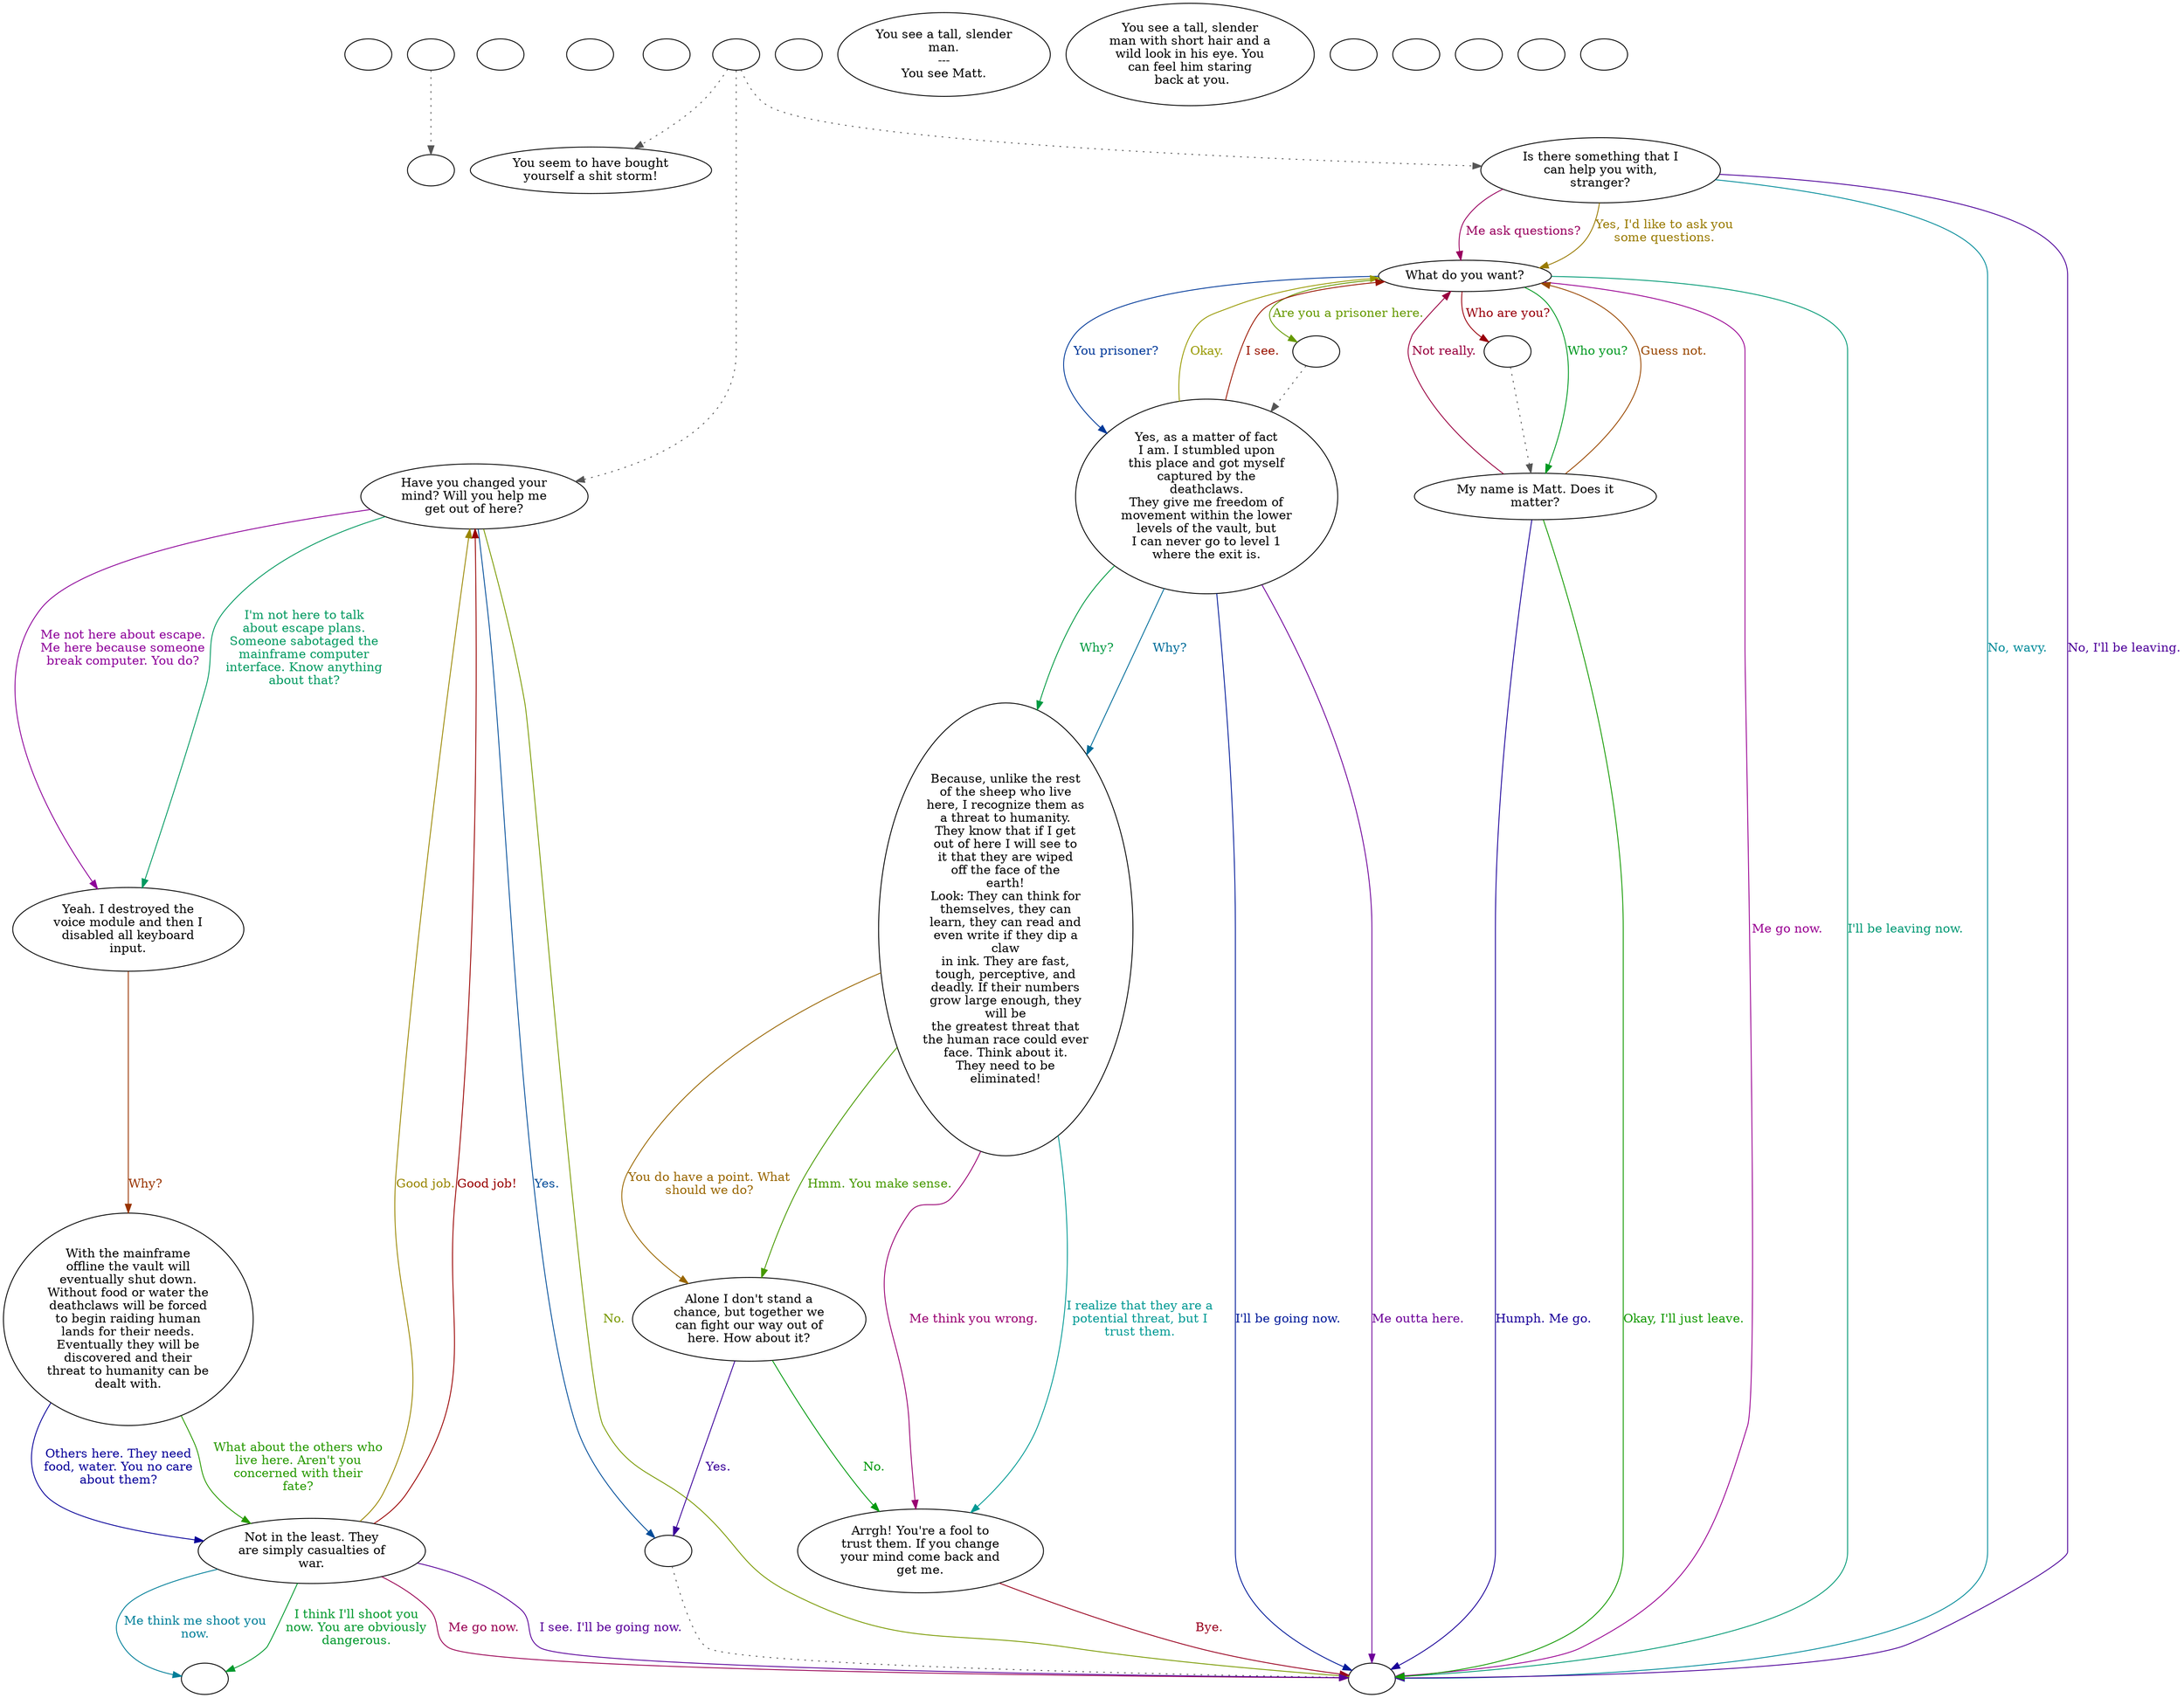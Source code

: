 digraph ocmatt {
  "checkPartyMembersNearDoor" [style=filled       fillcolor="#FFFFFF"       color="#000000"]
  "checkPartyMembersNearDoor" [label=""]
  "old_pickup_p_proc" [style=filled       fillcolor="#FFFFFF"       color="#000000"]
  "old_pickup_p_proc" [label=""]
  "pickup_p_proc" [style=filled       fillcolor="#FFFFFF"       color="#000000"]
  "pickup_p_proc" -> "old_pickup_p_proc" [style=dotted color="#555555"]
  "pickup_p_proc" [label=""]
  "getTimeBit" [style=filled       fillcolor="#FFFFFF"       color="#000000"]
  "getTimeBit" [label=""]
  "start" [style=filled       fillcolor="#FFFFFF"       color="#000000"]
  "start" [label=""]
  "critter_p_proc" [style=filled       fillcolor="#FFFFFF"       color="#000000"]
  "critter_p_proc" [label=""]
  "talk_p_proc" [style=filled       fillcolor="#FFFFFF"       color="#000000"]
  "talk_p_proc" -> "Node009" [style=dotted color="#555555"]
  "talk_p_proc" -> "Node008" [style=dotted color="#555555"]
  "talk_p_proc" -> "Node001" [style=dotted color="#555555"]
  "talk_p_proc" [label=""]
  "destroy_p_proc" [style=filled       fillcolor="#FFFFFF"       color="#000000"]
  "destroy_p_proc" [label=""]
  "look_at_p_proc" [style=filled       fillcolor="#FFFFFF"       color="#000000"]
  "look_at_p_proc" [label="You see a tall, slender\nman.\n---\nYou see Matt."]
  "description_p_proc" [style=filled       fillcolor="#FFFFFF"       color="#000000"]
  "description_p_proc" [label="You see a tall, slender\nman with short hair and a\nwild look in his eye. You\ncan feel him staring\n back at you."]
  "use_skill_on_p_proc" [style=filled       fillcolor="#FFFFFF"       color="#000000"]
  "use_skill_on_p_proc" [label=""]
  "damage_p_proc" [style=filled       fillcolor="#FFFFFF"       color="#000000"]
  "damage_p_proc" [label=""]
  "map_enter_p_proc" [style=filled       fillcolor="#FFFFFF"       color="#000000"]
  "map_enter_p_proc" [label=""]
  "push_p_proc" [style=filled       fillcolor="#FFFFFF"       color="#000000"]
  "push_p_proc" [label=""]
  "timed_event_p_proc" [style=filled       fillcolor="#FFFFFF"       color="#000000"]
  "timed_event_p_proc" [label=""]
  "Node998" [style=filled       fillcolor="#FFFFFF"       color="#000000"]
  "Node998" [label=""]
  "Node999" [style=filled       fillcolor="#FFFFFF"       color="#000000"]
  "Node999" [label=""]
  "Node001" [style=filled       fillcolor="#FFFFFF"       color="#000000"]
  "Node001" [label="Is there something that I\ncan help you with,\nstranger?"]
  "Node001" -> "Node002" [label="Me ask questions?" color="#99005F" fontcolor="#99005F"]
  "Node001" -> "Node999" [label="No, wavy." color="#008B99" fontcolor="#008B99"]
  "Node001" -> "Node002" [label="Yes, I'd like to ask you\nsome questions." color="#997A00" fontcolor="#997A00"]
  "Node001" -> "Node999" [label="No, I'll be leaving." color="#4D0099" fontcolor="#4D0099"]
  "Node002" [style=filled       fillcolor="#FFFFFF"       color="#000000"]
  "Node002" [label="What do you want?"]
  "Node002" -> "Node003" [label="Who you?" color="#009921" fontcolor="#009921"]
  "Node002" -> "Node003a" [label="Who are you?" color="#99000C" fontcolor="#99000C"]
  "Node002" -> "Node004" [label="You prisoner?" color="#003999" fontcolor="#003999"]
  "Node002" -> "Node004a" [label="Are you a prisoner here." color="#659900" fontcolor="#659900"]
  "Node002" -> "Node999" [label="Me go now." color="#990092" fontcolor="#990092"]
  "Node002" -> "Node999" [label="I'll be leaving now." color="#009974" fontcolor="#009974"]
  "Node003" [style=filled       fillcolor="#FFFFFF"       color="#000000"]
  "Node003" [label="My name is Matt. Does it\nmatter?"]
  "Node003" -> "Node002" [label="Guess not." color="#994700" fontcolor="#994700"]
  "Node003" -> "Node999" [label="Humph. Me go." color="#1A0099" fontcolor="#1A0099"]
  "Node003" -> "Node999" [label="Okay, I'll just leave." color="#129900" fontcolor="#129900"]
  "Node003" -> "Node002" [label="Not really." color="#99003F" fontcolor="#99003F"]
  "Node004" [style=filled       fillcolor="#FFFFFF"       color="#000000"]
  "Node004" [label="Yes, as a matter of fact\nI am. I stumbled upon\nthis place and got myself\ncaptured by the\ndeathclaws.\nThey give me freedom of\nmovement within the lower\nlevels of the vault, but\nI can never go to level 1\nwhere the exit is."]
  "Node004" -> "Node005" [label="Why?" color="#006C99" fontcolor="#006C99"]
  "Node004" -> "Node002" [label="Okay." color="#989900" fontcolor="#989900"]
  "Node004" -> "Node999" [label="Me outta here." color="#6D0099" fontcolor="#6D0099"]
  "Node004" -> "Node005" [label="Why?" color="#009940" fontcolor="#009940"]
  "Node004" -> "Node002" [label="I see." color="#991400" fontcolor="#991400"]
  "Node004" -> "Node999" [label="I'll be going now." color="#001999" fontcolor="#001999"]
  "Node005" [style=filled       fillcolor="#FFFFFF"       color="#000000"]
  "Node005" [label="Because, unlike the rest\nof the sheep who live\nhere, I recognize them as\na threat to humanity.\nThey know that if I get\nout of here I will see to\nit that they are wiped\noff the face of the\nearth!\nLook: They can think for\nthemselves, they can\nlearn, they can read and\neven write if they dip a\nclaw\nin ink. They are fast,\ntough, perceptive, and\ndeadly. If their numbers\ngrow large enough, they\nwill be\nthe greatest threat that\nthe human race could ever\nface. Think about it.\nThey need to be\neliminated!"]
  "Node005" -> "Node006" [label="Hmm. You make sense." color="#469900" fontcolor="#469900"]
  "Node005" -> "Node007" [label="Me think you wrong." color="#990072" fontcolor="#990072"]
  "Node005" -> "Node007" [label="I realize that they are a\npotential threat, but I\ntrust them." color="#009993" fontcolor="#009993"]
  "Node005" -> "Node006" [label="You do have a point. What\nshould we do?" color="#996600" fontcolor="#996600"]
  "Node006" [style=filled       fillcolor="#FFFFFF"       color="#000000"]
  "Node006" [label="Alone I don't stand a\nchance, but together we\ncan fight our way out of\nhere. How about it?"]
  "Node006" -> "NodeMakeBreak" [label="Yes." color="#3A0099" fontcolor="#3A0099"]
  "Node006" -> "Node007" [label="No." color="#00990D" fontcolor="#00990D"]
  "Node007" [style=filled       fillcolor="#FFFFFF"       color="#000000"]
  "Node007" [label="Arrgh! You're a fool to\ntrust them. If you change\nyour mind come back and\nget me."]
  "Node007" -> "Node999" [label="Bye." color="#99001F" fontcolor="#99001F"]
  "Node008" [style=filled       fillcolor="#FFFFFF"       color="#000000"]
  "Node008" [label="Have you changed your\nmind? Will you help me\nget out of here?"]
  "Node008" -> "NodeMakeBreak" [label="Yes." color="#004C99" fontcolor="#004C99"]
  "Node008" -> "Node999" [label="No." color="#799900" fontcolor="#799900"]
  "Node008" -> "Node010" [label="Me not here about escape.\nMe here because someone\nbreak computer. You do?" color="#8D0099" fontcolor="#8D0099"]
  "Node008" -> "Node010" [label="I'm not here to talk\nabout escape plans.\nSomeone sabotaged the\nmainframe computer\ninterface. Know anything\nabout that?" color="#009960" fontcolor="#009960"]
  "Node009" [style=filled       fillcolor="#FFFFFF"       color="#000000"]
  "Node009" [label="You seem to have bought\nyourself a shit storm!"]
  "Node010" [style=filled       fillcolor="#FFFFFF"       color="#000000"]
  "Node010" [label="Yeah. I destroyed the\nvoice module and then I\ndisabled all keyboard\ninput."]
  "Node010" -> "Node011" [label="Why?" color="#993300" fontcolor="#993300"]
  "Node011" [style=filled       fillcolor="#FFFFFF"       color="#000000"]
  "Node011" [label="With the mainframe\noffline the vault will\neventually shut down.\nWithout food or water the\ndeathclaws will be forced\nto begin raiding human\nlands for their needs.\nEventually they will be\ndiscovered and their\nthreat to humanity can be\ndealt with."]
  "Node011" -> "Node012" [label="Others here. They need\nfood, water. You no care\nabout them?" color="#070099" fontcolor="#070099"]
  "Node011" -> "Node012" [label="What about the others who\nlive here. Aren't you\nconcerned with their\nfate?" color="#269900" fontcolor="#269900"]
  "Node012" [style=filled       fillcolor="#FFFFFF"       color="#000000"]
  "Node012" [label="Not in the least. They\nare simply casualties of\nwar."]
  "Node012" -> "Node999" [label="Me go now." color="#990053" fontcolor="#990053"]
  "Node012" -> "Node998" [label="Me think me shoot you\nnow." color="#007F99" fontcolor="#007F99"]
  "Node012" -> "Node008" [label="Good job." color="#998600" fontcolor="#998600"]
  "Node012" -> "Node999" [label="I see. I'll be going now." color="#590099" fontcolor="#590099"]
  "Node012" -> "Node998" [label="I think I'll shoot you\nnow. You are obviously\ndangerous." color="#00992D" fontcolor="#00992D"]
  "Node012" -> "Node008" [label="Good job!" color="#990000" fontcolor="#990000"]
  "Node003a" [style=filled       fillcolor="#FFFFFF"       color="#000000"]
  "Node003a" -> "Node003" [style=dotted color="#555555"]
  "Node003a" [label=""]
  "Node004a" [style=filled       fillcolor="#FFFFFF"       color="#000000"]
  "Node004a" -> "Node004" [style=dotted color="#555555"]
  "Node004a" [label=""]
  "NodeMakeBreak" [style=filled       fillcolor="#FFFFFF"       color="#000000"]
  "NodeMakeBreak" -> "Node999" [style=dotted color="#555555"]
  "NodeMakeBreak" [label=""]
}